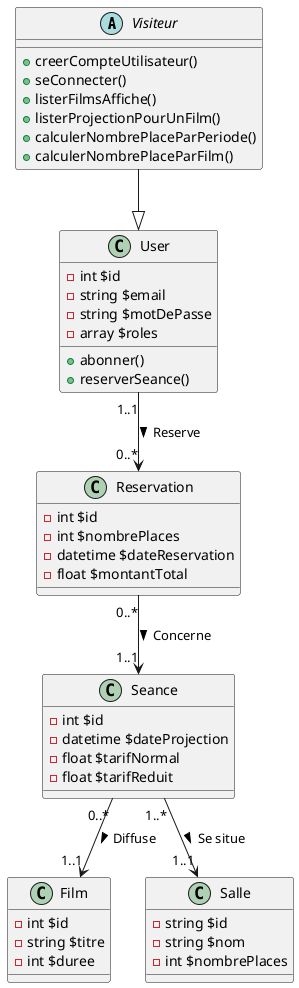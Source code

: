 @startuml

abstract Visiteur{
    +creerCompteUtilisateur()
    +seConnecter()
    +listerFilmsAffiche()
    +listerProjectionPourUnFilm()
    +calculerNombrePlaceParPeriode()
    +calculerNombrePlaceParFilm()
}

class User {
    -int $id
    -string $email
    -string $motDePasse
    -array $roles
    +abonner()
    +reserverSeance()
}

class Film {
    -int $id
    -string $titre
    -int $duree
}

class Reservation{
    -int $id
    -int $nombrePlaces
    -datetime $dateReservation
    -float $montantTotal
}

class Seance {
    -int $id
    -datetime $dateProjection
    -float $tarifNormal
    -float $tarifReduit
}

class Salle {
    -string $id
    -string $nom
    -int $nombrePlaces
}

Visiteur --|> User
User "1..1" --> "0..*" Reservation : > Reserve
Reservation "0..*" --> "1..1" Seance : > Concerne
Seance "0..*" --> "1..1" Film : > Diffuse
Seance "1..*" --> "1..1" Salle : > Se situe
@enduml
